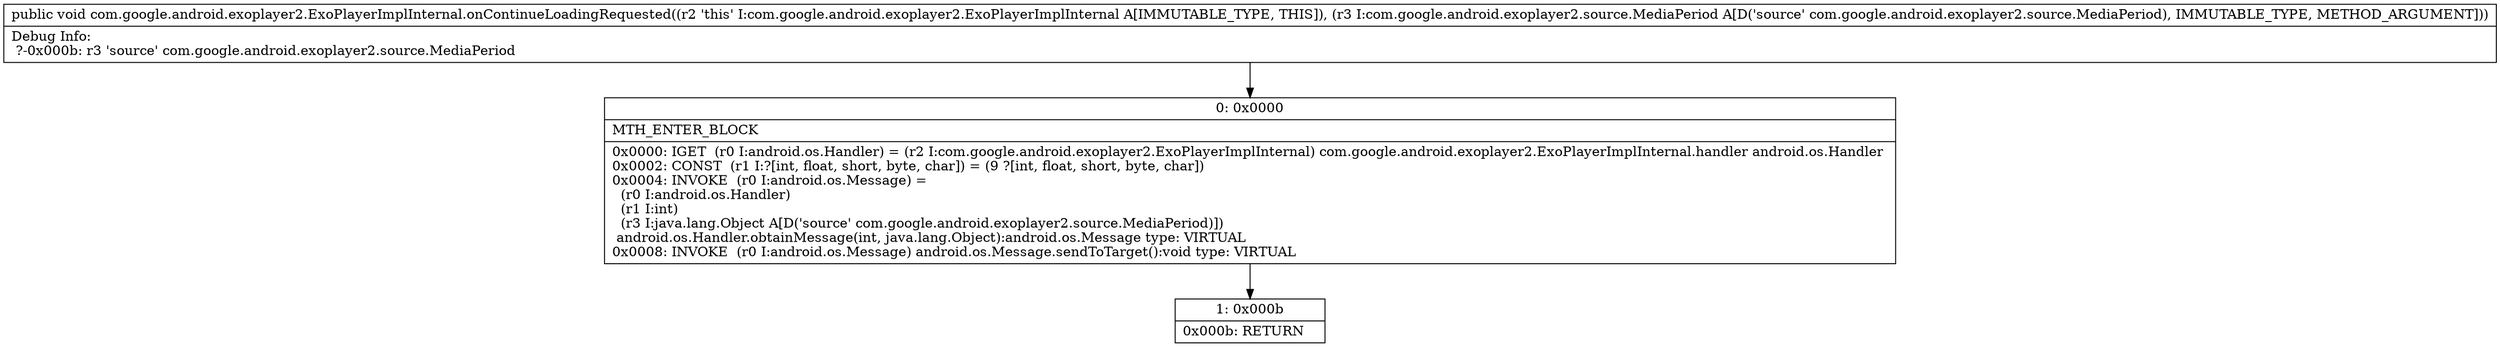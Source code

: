 digraph "CFG forcom.google.android.exoplayer2.ExoPlayerImplInternal.onContinueLoadingRequested(Lcom\/google\/android\/exoplayer2\/source\/MediaPeriod;)V" {
Node_0 [shape=record,label="{0\:\ 0x0000|MTH_ENTER_BLOCK\l|0x0000: IGET  (r0 I:android.os.Handler) = (r2 I:com.google.android.exoplayer2.ExoPlayerImplInternal) com.google.android.exoplayer2.ExoPlayerImplInternal.handler android.os.Handler \l0x0002: CONST  (r1 I:?[int, float, short, byte, char]) = (9 ?[int, float, short, byte, char]) \l0x0004: INVOKE  (r0 I:android.os.Message) = \l  (r0 I:android.os.Handler)\l  (r1 I:int)\l  (r3 I:java.lang.Object A[D('source' com.google.android.exoplayer2.source.MediaPeriod)])\l android.os.Handler.obtainMessage(int, java.lang.Object):android.os.Message type: VIRTUAL \l0x0008: INVOKE  (r0 I:android.os.Message) android.os.Message.sendToTarget():void type: VIRTUAL \l}"];
Node_1 [shape=record,label="{1\:\ 0x000b|0x000b: RETURN   \l}"];
MethodNode[shape=record,label="{public void com.google.android.exoplayer2.ExoPlayerImplInternal.onContinueLoadingRequested((r2 'this' I:com.google.android.exoplayer2.ExoPlayerImplInternal A[IMMUTABLE_TYPE, THIS]), (r3 I:com.google.android.exoplayer2.source.MediaPeriod A[D('source' com.google.android.exoplayer2.source.MediaPeriod), IMMUTABLE_TYPE, METHOD_ARGUMENT]))  | Debug Info:\l  ?\-0x000b: r3 'source' com.google.android.exoplayer2.source.MediaPeriod\l}"];
MethodNode -> Node_0;
Node_0 -> Node_1;
}


